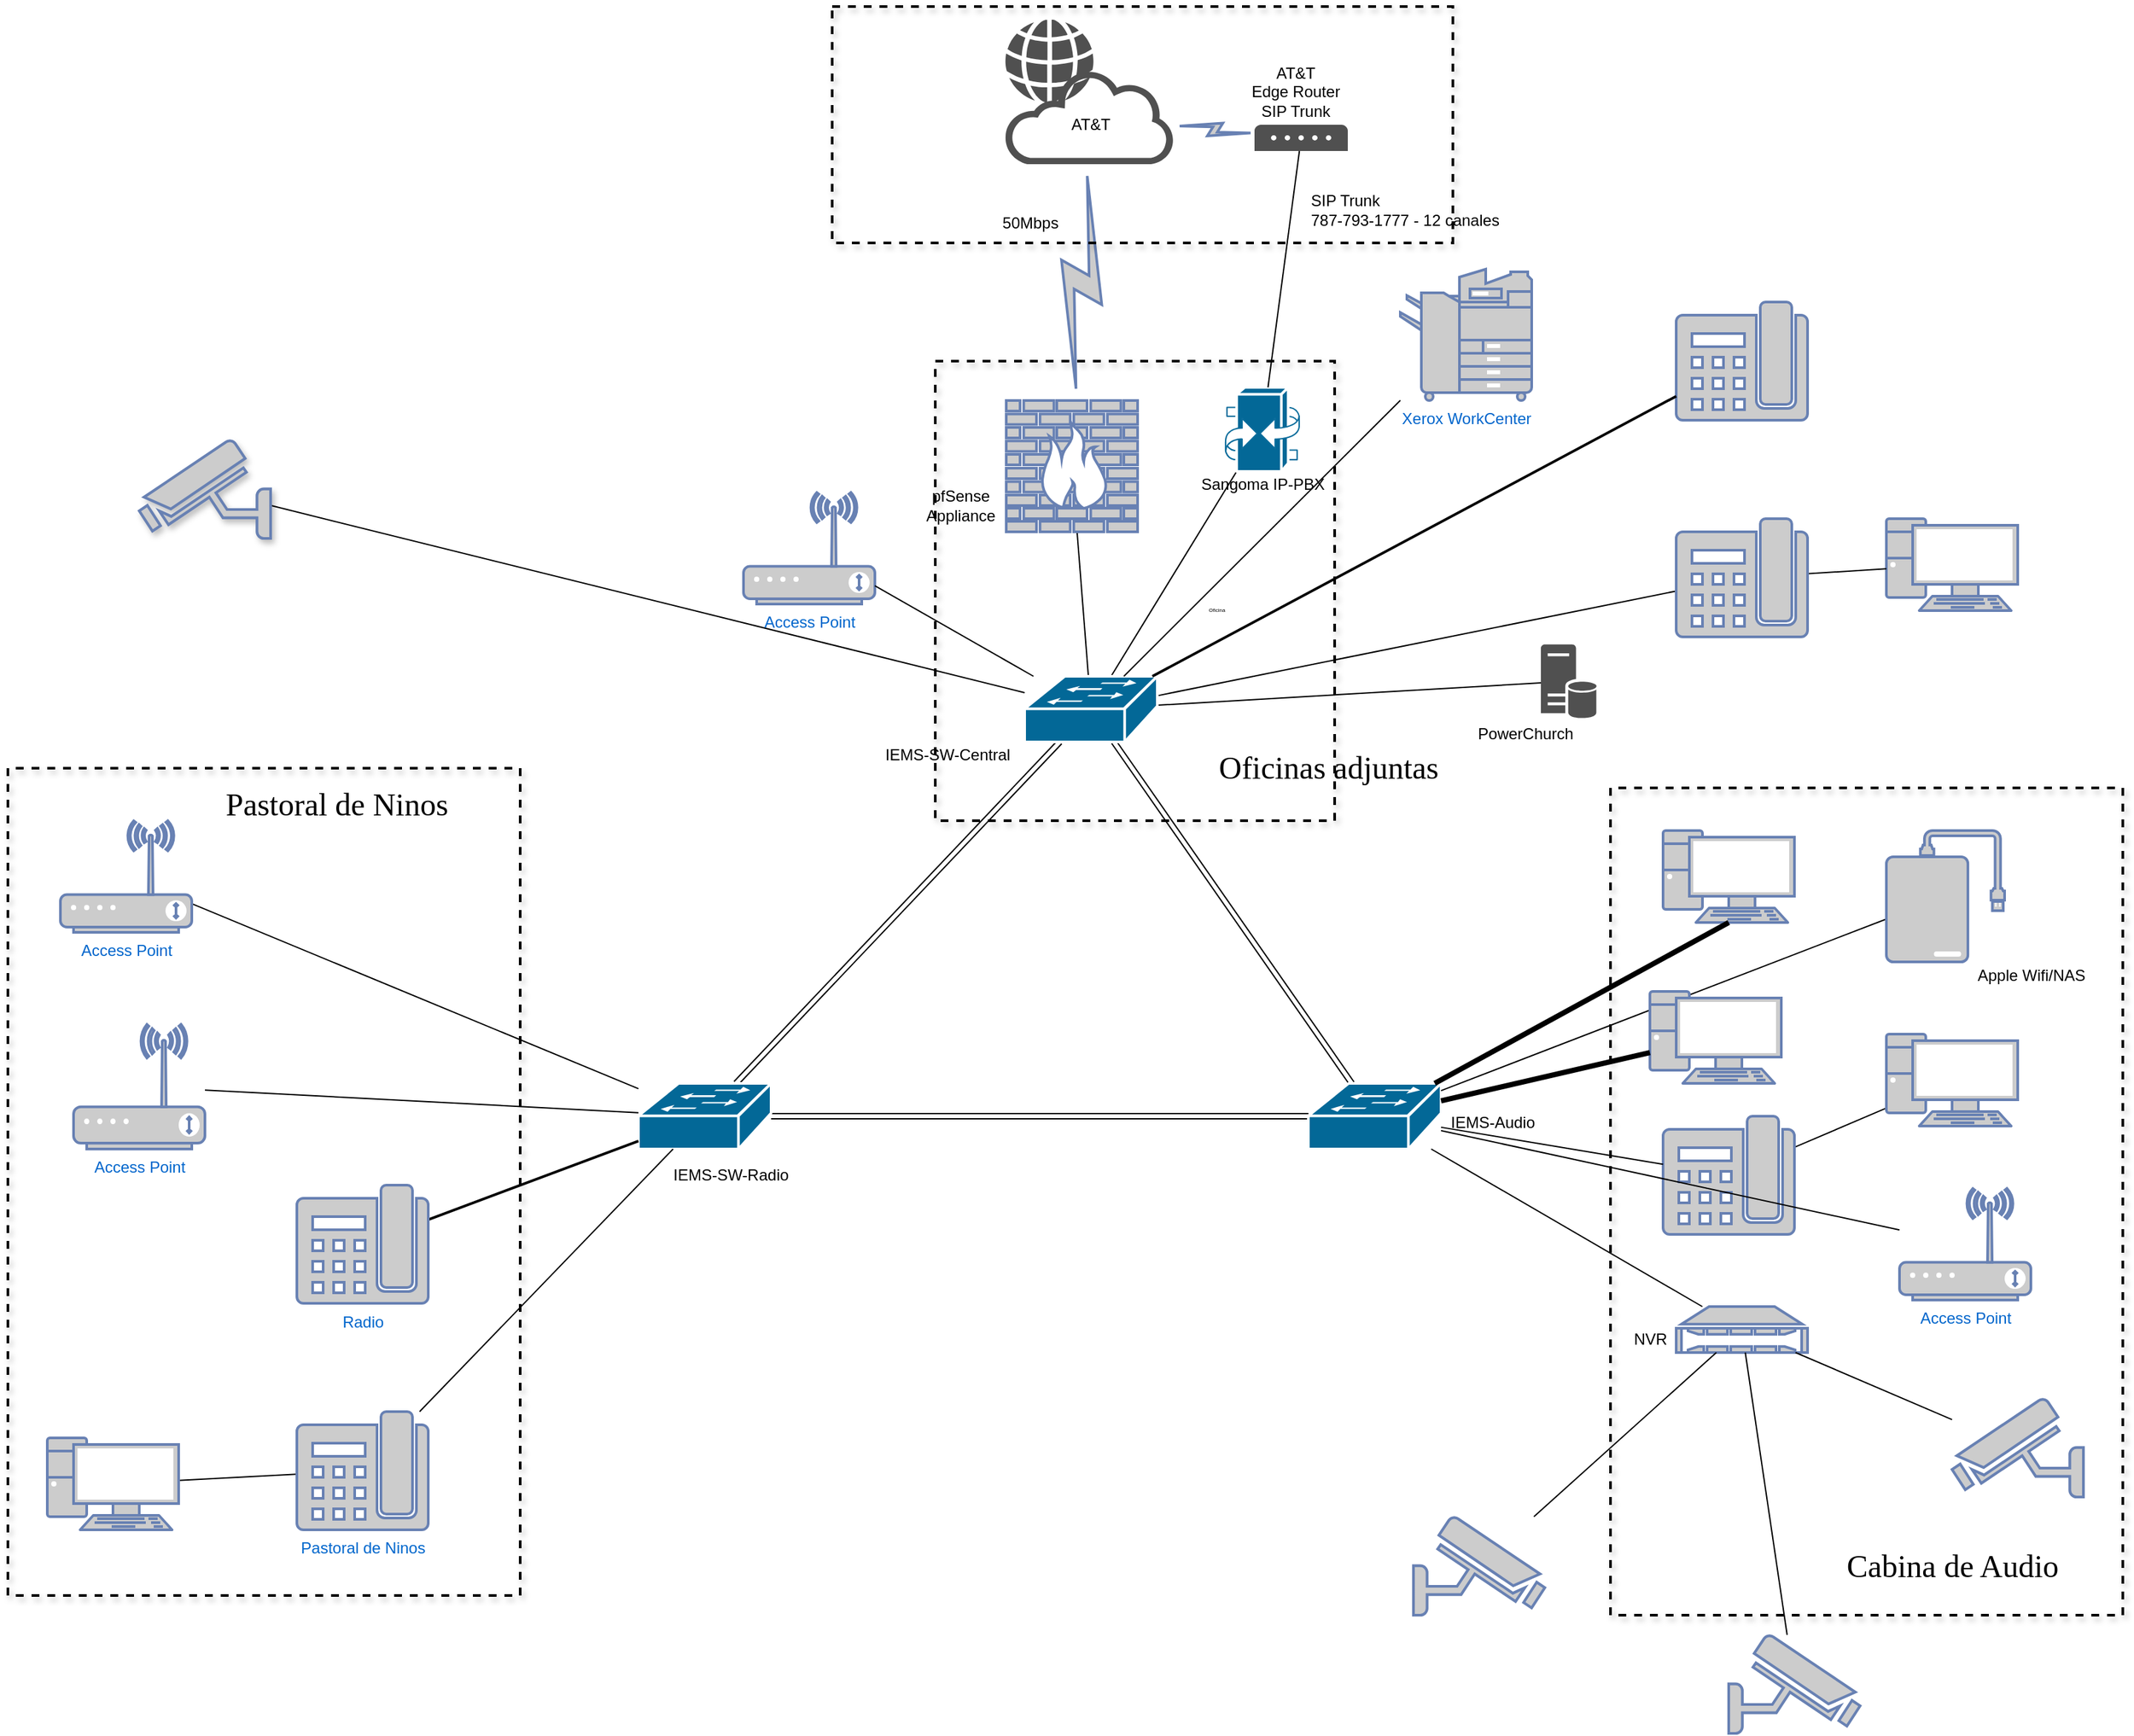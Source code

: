 <mxfile version="14.2.7" type="github">
  <diagram name="Page-1" id="197159a0-c6a4-9194-75a8-e4174976684c">
    <mxGraphModel dx="2844" dy="1526" grid="1" gridSize="10" guides="1" tooltips="1" connect="1" arrows="1" fold="1" page="1" pageScale="1.5" pageWidth="1100" pageHeight="850" background="none" math="0" shadow="0">
      <root>
        <mxCell id="0" style=";html=1;" />
        <mxCell id="1" style=";html=1;" parent="0" />
        <mxCell id="Oz_NwDyL21OnfwVQP1Ws-33" value="" style="rounded=0;whiteSpace=wrap;html=1;shadow=1;dashed=1;strokeWidth=2;fillColor=none;fontSize=4;align=left;direction=south;" vertex="1" parent="1">
          <mxGeometry x="30" y="630" width="390" height="630" as="geometry" />
        </mxCell>
        <mxCell id="Oz_NwDyL21OnfwVQP1Ws-29" value="" style="rounded=0;whiteSpace=wrap;html=1;shadow=1;dashed=1;strokeWidth=2;fillColor=none;fontSize=4;align=left;direction=south;" vertex="1" parent="1">
          <mxGeometry x="1250" y="645" width="390" height="630" as="geometry" />
        </mxCell>
        <mxCell id="wH-n1kbzoVB-5Ipiic9I-29" style="edgeStyle=none;shape=link;orthogonalLoop=1;jettySize=auto;html=1;" parent="1" source="wH-n1kbzoVB-5Ipiic9I-2" target="wH-n1kbzoVB-5Ipiic9I-1" edge="1">
          <mxGeometry relative="1" as="geometry" />
        </mxCell>
        <mxCell id="wH-n1kbzoVB-5Ipiic9I-30" style="edgeStyle=none;shape=link;orthogonalLoop=1;jettySize=auto;html=1;" parent="1" source="wH-n1kbzoVB-5Ipiic9I-2" target="wH-n1kbzoVB-5Ipiic9I-3" edge="1">
          <mxGeometry relative="1" as="geometry" />
        </mxCell>
        <mxCell id="wH-n1kbzoVB-5Ipiic9I-40" style="edgeStyle=none;orthogonalLoop=1;jettySize=auto;html=1;endArrow=none;endFill=0;" parent="1" source="wH-n1kbzoVB-5Ipiic9I-2" target="wH-n1kbzoVB-5Ipiic9I-72" edge="1">
          <mxGeometry relative="1" as="geometry">
            <mxPoint x="890" y="627.098" as="targetPoint" />
          </mxGeometry>
        </mxCell>
        <mxCell id="wH-n1kbzoVB-5Ipiic9I-49" style="edgeStyle=none;orthogonalLoop=1;jettySize=auto;html=1;endArrow=none;endFill=0;" parent="1" source="wH-n1kbzoVB-5Ipiic9I-2" target="wH-n1kbzoVB-5Ipiic9I-12" edge="1">
          <mxGeometry relative="1" as="geometry" />
        </mxCell>
        <mxCell id="wH-n1kbzoVB-5Ipiic9I-31" style="edgeStyle=none;shape=link;orthogonalLoop=1;jettySize=auto;html=1;" parent="1" source="wH-n1kbzoVB-5Ipiic9I-3" target="wH-n1kbzoVB-5Ipiic9I-1" edge="1">
          <mxGeometry relative="1" as="geometry" />
        </mxCell>
        <mxCell id="wH-n1kbzoVB-5Ipiic9I-20" value="" style="group;" parent="1" vertex="1" connectable="0">
          <mxGeometry x="789" y="60" width="130" height="110" as="geometry" />
        </mxCell>
        <mxCell id="wH-n1kbzoVB-5Ipiic9I-4" value="" style="pointerEvents=1;shadow=0;dashed=0;html=1;strokeColor=none;fillColor=#505050;labelPosition=center;verticalLabelPosition=bottom;outlineConnect=0;verticalAlign=top;align=center;shape=mxgraph.office.clouds.cloud;" parent="wH-n1kbzoVB-5Ipiic9I-20" vertex="1">
          <mxGeometry y="38.824" width="130" height="71.176" as="geometry" />
        </mxCell>
        <mxCell id="wH-n1kbzoVB-5Ipiic9I-7" value="" style="pointerEvents=1;shadow=0;dashed=0;html=1;strokeColor=none;fillColor=#505050;labelPosition=center;verticalLabelPosition=bottom;verticalAlign=top;outlineConnect=0;align=center;shape=mxgraph.office.concepts.globe_internet;" parent="wH-n1kbzoVB-5Ipiic9I-20" vertex="1">
          <mxGeometry width="67.766" height="63.412" as="geometry" />
        </mxCell>
        <mxCell id="wH-n1kbzoVB-5Ipiic9I-21" value="AT&amp;amp;T" style="text;html=1;resizable=0;autosize=1;align=center;verticalAlign=middle;points=[];fillColor=none;strokeColor=none;" parent="wH-n1kbzoVB-5Ipiic9I-20" vertex="1">
          <mxGeometry x="39.996" y="70.002" width="50" height="20" as="geometry" />
        </mxCell>
        <mxCell id="wH-n1kbzoVB-5Ipiic9I-22" value="" style="group;" parent="1" vertex="1" connectable="0">
          <mxGeometry x="970" y="90" width="80" height="70" as="geometry" />
        </mxCell>
        <mxCell id="wH-n1kbzoVB-5Ipiic9I-13" value="" style="pointerEvents=1;shadow=0;dashed=0;html=1;strokeColor=none;fillColor=#505050;labelPosition=center;verticalLabelPosition=bottom;verticalAlign=top;outlineConnect=0;align=center;shape=mxgraph.office.communications.voip_gateway;" parent="wH-n1kbzoVB-5Ipiic9I-22" vertex="1">
          <mxGeometry x="9" y="50" width="71" height="20" as="geometry" />
        </mxCell>
        <mxCell id="wH-n1kbzoVB-5Ipiic9I-19" value="AT&amp;amp;T&lt;br&gt;Edge Router&lt;br&gt;SIP Trunk" style="text;html=1;resizable=0;autosize=1;align=center;verticalAlign=middle;points=[];fillColor=none;strokeColor=none;" parent="wH-n1kbzoVB-5Ipiic9I-22" vertex="1">
          <mxGeometry width="80" height="50" as="geometry" />
        </mxCell>
        <mxCell id="wH-n1kbzoVB-5Ipiic9I-24" style="edgeStyle=none;orthogonalLoop=1;jettySize=auto;html=1;endArrow=none;endFill=0;" parent="1" source="wH-n1kbzoVB-5Ipiic9I-78" target="wH-n1kbzoVB-5Ipiic9I-2" edge="1">
          <mxGeometry relative="1" as="geometry">
            <mxPoint x="767.256" y="420" as="sourcePoint" />
          </mxGeometry>
        </mxCell>
        <mxCell id="wH-n1kbzoVB-5Ipiic9I-50" style="edgeStyle=none;orthogonalLoop=1;jettySize=auto;html=1;endArrow=none;endFill=0;" parent="1" source="wH-n1kbzoVB-5Ipiic9I-51" target="wH-n1kbzoVB-5Ipiic9I-2" edge="1">
          <mxGeometry relative="1" as="geometry">
            <mxPoint x="1117" y="464.34" as="sourcePoint" />
          </mxGeometry>
        </mxCell>
        <mxCell id="wH-n1kbzoVB-5Ipiic9I-53" value="" style="group;" parent="1" vertex="1" connectable="0">
          <mxGeometry x="930" y="340" width="110" height="84" as="geometry" />
        </mxCell>
        <mxCell id="wH-n1kbzoVB-5Ipiic9I-51" value="" style="shape=mxgraph.cisco.switches.softswitch_pgw_mgc;html=1;pointerEvents=1;dashed=0;fillColor=#036897;strokeColor=#ffffff;strokeWidth=2;verticalLabelPosition=bottom;verticalAlign=top;align=center;outlineConnect=0;" parent="wH-n1kbzoVB-5Ipiic9I-53" vertex="1">
          <mxGeometry x="27" width="56" height="64" as="geometry" />
        </mxCell>
        <mxCell id="wH-n1kbzoVB-5Ipiic9I-52" value="Sangoma IP-PBX" style="text;html=1;resizable=0;autosize=1;align=center;verticalAlign=middle;points=[];fillColor=none;strokeColor=none;" parent="wH-n1kbzoVB-5Ipiic9I-53" vertex="1">
          <mxGeometry y="64" width="110" height="20" as="geometry" />
        </mxCell>
        <mxCell id="wH-n1kbzoVB-5Ipiic9I-55" value="" style="group;" parent="1" vertex="1" connectable="0">
          <mxGeometry x="1140" y="535.75" width="100" height="78.5" as="geometry" />
        </mxCell>
        <mxCell id="wH-n1kbzoVB-5Ipiic9I-12" value="" style="pointerEvents=1;shadow=0;dashed=0;html=1;strokeColor=none;fillColor=#505050;labelPosition=center;verticalLabelPosition=bottom;verticalAlign=top;outlineConnect=0;align=center;shape=mxgraph.office.servers.database_server;" parent="wH-n1kbzoVB-5Ipiic9I-55" vertex="1">
          <mxGeometry x="57" width="43" height="56" as="geometry" />
        </mxCell>
        <mxCell id="wH-n1kbzoVB-5Ipiic9I-54" value="PowerChurch" style="text;html=1;resizable=0;autosize=1;align=center;verticalAlign=middle;points=[];fillColor=none;strokeColor=none;" parent="wH-n1kbzoVB-5Ipiic9I-55" vertex="1">
          <mxGeometry y="58.5" width="90" height="20" as="geometry" />
        </mxCell>
        <mxCell id="wH-n1kbzoVB-5Ipiic9I-60" value="" style="html=1;outlineConnect=0;fillColor=#CCCCCC;strokeColor=#6881B3;gradientColor=none;gradientDirection=north;strokeWidth=2;shape=mxgraph.networks.comm_link_edge;html=1;endArrow=none;endFill=0;" parent="1" source="wH-n1kbzoVB-5Ipiic9I-78" target="wH-n1kbzoVB-5Ipiic9I-4" edge="1">
          <mxGeometry width="100" height="100" relative="1" as="geometry">
            <mxPoint x="751.226" y="340" as="sourcePoint" />
            <mxPoint x="724" y="190" as="targetPoint" />
          </mxGeometry>
        </mxCell>
        <mxCell id="wH-n1kbzoVB-5Ipiic9I-62" value="" style="html=1;outlineConnect=0;fillColor=#CCCCCC;strokeColor=#6881B3;gradientColor=none;gradientDirection=north;strokeWidth=2;shape=mxgraph.networks.comm_link_edge;html=1;endArrow=none;endFill=0;" parent="1" source="wH-n1kbzoVB-5Ipiic9I-13" target="wH-n1kbzoVB-5Ipiic9I-4" edge="1">
          <mxGeometry width="100" height="100" relative="1" as="geometry">
            <mxPoint x="940" y="270" as="sourcePoint" />
            <mxPoint x="1040" y="170" as="targetPoint" />
          </mxGeometry>
        </mxCell>
        <mxCell id="wH-n1kbzoVB-5Ipiic9I-63" value="50Mbps" style="text;html=1;resizable=0;autosize=1;align=center;verticalAlign=middle;points=[];fillColor=none;strokeColor=none;" parent="1" vertex="1">
          <mxGeometry x="777.5" y="205" width="60" height="20" as="geometry" />
        </mxCell>
        <mxCell id="wH-n1kbzoVB-5Ipiic9I-64" value="" style="group;" parent="1" vertex="1" connectable="0">
          <mxGeometry x="1020" y="870" width="180" height="50" as="geometry" />
        </mxCell>
        <mxCell id="wH-n1kbzoVB-5Ipiic9I-3" value="" style="shape=mxgraph.cisco.switches.workgroup_switch;html=1;pointerEvents=1;dashed=0;fillColor=#036897;strokeColor=#ffffff;strokeWidth=2;verticalLabelPosition=bottom;verticalAlign=top;align=center;outlineConnect=0;" parent="wH-n1kbzoVB-5Ipiic9I-64" vertex="1">
          <mxGeometry width="101" height="50" as="geometry" />
        </mxCell>
        <mxCell id="wH-n1kbzoVB-5Ipiic9I-27" value="IEMS-Audio" style="text;html=1;resizable=0;autosize=1;align=center;verticalAlign=middle;points=[];fillColor=none;strokeColor=none;" parent="wH-n1kbzoVB-5Ipiic9I-64" vertex="1">
          <mxGeometry x="100" y="20" width="80" height="20" as="geometry" />
        </mxCell>
        <mxCell id="wH-n1kbzoVB-5Ipiic9I-65" value="" style="group;" parent="1" vertex="1" connectable="0">
          <mxGeometry x="405" y="870" width="206" height="50" as="geometry" />
        </mxCell>
        <mxCell id="wH-n1kbzoVB-5Ipiic9I-1" value="" style="shape=mxgraph.cisco.switches.workgroup_switch;html=1;pointerEvents=1;dashed=0;fillColor=#036897;strokeColor=#ffffff;strokeWidth=2;verticalLabelPosition=bottom;verticalAlign=top;align=center;outlineConnect=0;" parent="wH-n1kbzoVB-5Ipiic9I-65" vertex="1">
          <mxGeometry x="105" width="101" height="50" as="geometry" />
        </mxCell>
        <mxCell id="wH-n1kbzoVB-5Ipiic9I-66" value="" style="group;" parent="1" vertex="1" connectable="0">
          <mxGeometry x="710" y="540" width="195" height="70" as="geometry" />
        </mxCell>
        <mxCell id="wH-n1kbzoVB-5Ipiic9I-2" value="" style="shape=mxgraph.cisco.switches.workgroup_switch;html=1;pointerEvents=1;dashed=0;fillColor=#036897;strokeColor=#ffffff;strokeWidth=2;verticalLabelPosition=bottom;verticalAlign=top;align=center;outlineConnect=0;" parent="wH-n1kbzoVB-5Ipiic9I-66" vertex="1">
          <mxGeometry x="94" y="20" width="101" height="50" as="geometry" />
        </mxCell>
        <mxCell id="wH-n1kbzoVB-5Ipiic9I-89" style="edgeStyle=none;orthogonalLoop=1;jettySize=auto;html=1;endArrow=none;endFill=0;" parent="1" source="wH-n1kbzoVB-5Ipiic9I-67" target="wH-n1kbzoVB-5Ipiic9I-2" edge="1">
          <mxGeometry relative="1" as="geometry" />
        </mxCell>
        <mxCell id="wH-n1kbzoVB-5Ipiic9I-67" value="" style="fontColor=#0066CC;verticalAlign=top;verticalLabelPosition=bottom;labelPosition=center;align=center;html=1;outlineConnect=0;fillColor=#CCCCCC;strokeColor=#6881B3;gradientColor=none;gradientDirection=north;strokeWidth=2;shape=mxgraph.networks.security_camera;shadow=1;direction=east;flipH=1;" parent="1" vertex="1">
          <mxGeometry x="130" y="380" width="100" height="75" as="geometry" />
        </mxCell>
        <mxCell id="wH-n1kbzoVB-5Ipiic9I-69" style="edgeStyle=none;orthogonalLoop=1;jettySize=auto;html=1;endArrow=none;endFill=0;" parent="1" source="wH-n1kbzoVB-5Ipiic9I-68" target="wH-n1kbzoVB-5Ipiic9I-2" edge="1">
          <mxGeometry relative="1" as="geometry" />
        </mxCell>
        <mxCell id="wH-n1kbzoVB-5Ipiic9I-68" value="Xerox WorkCenter" style="fontColor=#0066CC;verticalAlign=top;verticalLabelPosition=bottom;labelPosition=center;align=center;html=1;outlineConnect=0;fillColor=#CCCCCC;strokeColor=#6881B3;gradientColor=none;gradientDirection=north;strokeWidth=2;shape=mxgraph.networks.copier;" parent="1" vertex="1">
          <mxGeometry x="1090" y="250" width="100" height="100" as="geometry" />
        </mxCell>
        <mxCell id="wH-n1kbzoVB-5Ipiic9I-71" value="" style="fontColor=#0066CC;verticalAlign=top;verticalLabelPosition=bottom;labelPosition=center;align=center;html=1;outlineConnect=0;fillColor=#CCCCCC;strokeColor=#6881B3;gradientColor=none;gradientDirection=north;strokeWidth=2;shape=mxgraph.networks.pc;" parent="1" vertex="1">
          <mxGeometry x="1460" y="440" width="100" height="70" as="geometry" />
        </mxCell>
        <mxCell id="wH-n1kbzoVB-5Ipiic9I-73" style="edgeStyle=none;orthogonalLoop=1;jettySize=auto;html=1;endArrow=none;endFill=0;" parent="1" source="wH-n1kbzoVB-5Ipiic9I-72" target="wH-n1kbzoVB-5Ipiic9I-71" edge="1">
          <mxGeometry relative="1" as="geometry" />
        </mxCell>
        <mxCell id="wH-n1kbzoVB-5Ipiic9I-72" value="" style="fontColor=#0066CC;verticalAlign=top;verticalLabelPosition=bottom;labelPosition=center;align=center;html=1;outlineConnect=0;fillColor=#CCCCCC;strokeColor=#6881B3;gradientColor=none;gradientDirection=north;strokeWidth=2;shape=mxgraph.networks.phone_2;" parent="1" vertex="1">
          <mxGeometry x="1300" y="440.004" width="100" height="90" as="geometry" />
        </mxCell>
        <mxCell id="wH-n1kbzoVB-5Ipiic9I-77" style="edgeStyle=none;orthogonalLoop=1;jettySize=auto;html=1;endArrow=none;endFill=0;" parent="1" source="wH-n1kbzoVB-5Ipiic9I-74" target="wH-n1kbzoVB-5Ipiic9I-75" edge="1">
          <mxGeometry relative="1" as="geometry" />
        </mxCell>
        <mxCell id="wH-n1kbzoVB-5Ipiic9I-74" value="" style="fontColor=#0066CC;verticalAlign=top;verticalLabelPosition=bottom;labelPosition=center;align=center;html=1;outlineConnect=0;fillColor=#CCCCCC;strokeColor=#6881B3;gradientColor=none;gradientDirection=north;strokeWidth=2;shape=mxgraph.networks.phone_2;" parent="1" vertex="1">
          <mxGeometry x="1290" y="895.004" width="100" height="90" as="geometry" />
        </mxCell>
        <mxCell id="wH-n1kbzoVB-5Ipiic9I-75" value="" style="fontColor=#0066CC;verticalAlign=top;verticalLabelPosition=bottom;labelPosition=center;align=center;html=1;outlineConnect=0;fillColor=#CCCCCC;strokeColor=#6881B3;gradientColor=none;gradientDirection=north;strokeWidth=2;shape=mxgraph.networks.pc;" parent="1" vertex="1">
          <mxGeometry x="1460" y="832.5" width="100" height="70" as="geometry" />
        </mxCell>
        <mxCell id="wH-n1kbzoVB-5Ipiic9I-76" style="edgeStyle=none;orthogonalLoop=1;jettySize=auto;html=1;endArrow=none;endFill=0;" parent="1" source="wH-n1kbzoVB-5Ipiic9I-3" target="wH-n1kbzoVB-5Ipiic9I-74" edge="1">
          <mxGeometry relative="1" as="geometry" />
        </mxCell>
        <mxCell id="wH-n1kbzoVB-5Ipiic9I-80" style="edgeStyle=none;orthogonalLoop=1;jettySize=auto;html=1;endArrow=none;endFill=0;" parent="1" source="wH-n1kbzoVB-5Ipiic9I-79" target="wH-n1kbzoVB-5Ipiic9I-3" edge="1">
          <mxGeometry relative="1" as="geometry" />
        </mxCell>
        <mxCell id="wH-n1kbzoVB-5Ipiic9I-84" style="edgeStyle=none;orthogonalLoop=1;jettySize=auto;html=1;endArrow=none;endFill=0;" parent="1" source="wH-n1kbzoVB-5Ipiic9I-81" target="wH-n1kbzoVB-5Ipiic9I-82" edge="1">
          <mxGeometry relative="1" as="geometry" />
        </mxCell>
        <mxCell id="wH-n1kbzoVB-5Ipiic9I-81" value="Pastoral de Ninos" style="fontColor=#0066CC;verticalAlign=top;verticalLabelPosition=bottom;labelPosition=center;align=center;html=1;outlineConnect=0;fillColor=#CCCCCC;strokeColor=#6881B3;gradientColor=none;gradientDirection=north;strokeWidth=2;shape=mxgraph.networks.phone_2;" parent="1" vertex="1">
          <mxGeometry x="250" y="1120.004" width="100" height="90" as="geometry" />
        </mxCell>
        <mxCell id="wH-n1kbzoVB-5Ipiic9I-82" value="" style="fontColor=#0066CC;verticalAlign=top;verticalLabelPosition=bottom;labelPosition=center;align=center;html=1;outlineConnect=0;fillColor=#CCCCCC;strokeColor=#6881B3;gradientColor=none;gradientDirection=north;strokeWidth=2;shape=mxgraph.networks.pc;" parent="1" vertex="1">
          <mxGeometry x="60" y="1140" width="100" height="70" as="geometry" />
        </mxCell>
        <mxCell id="wH-n1kbzoVB-5Ipiic9I-83" style="edgeStyle=none;orthogonalLoop=1;jettySize=auto;html=1;endArrow=none;endFill=0;" parent="1" source="wH-n1kbzoVB-5Ipiic9I-1" target="wH-n1kbzoVB-5Ipiic9I-81" edge="1">
          <mxGeometry relative="1" as="geometry" />
        </mxCell>
        <mxCell id="wH-n1kbzoVB-5Ipiic9I-87" style="edgeStyle=none;orthogonalLoop=1;jettySize=auto;html=1;endArrow=none;endFill=0;" parent="1" source="wH-n1kbzoVB-5Ipiic9I-85" target="wH-n1kbzoVB-5Ipiic9I-3" edge="1">
          <mxGeometry relative="1" as="geometry">
            <mxPoint x="881" y="1090" as="targetPoint" />
          </mxGeometry>
        </mxCell>
        <mxCell id="wH-n1kbzoVB-5Ipiic9I-88" value="" style="group;" parent="1" vertex="1" connectable="0">
          <mxGeometry x="1260" y="1040" width="140" height="35" as="geometry" />
        </mxCell>
        <mxCell id="wH-n1kbzoVB-5Ipiic9I-85" value="" style="fontColor=#0066CC;verticalAlign=top;verticalLabelPosition=bottom;labelPosition=center;align=center;html=1;outlineConnect=0;fillColor=#CCCCCC;strokeColor=#6881B3;gradientColor=none;gradientDirection=north;strokeWidth=2;shape=mxgraph.networks.nas_filer;" parent="wH-n1kbzoVB-5Ipiic9I-88" vertex="1">
          <mxGeometry x="40" width="100" height="35" as="geometry" />
        </mxCell>
        <mxCell id="wH-n1kbzoVB-5Ipiic9I-86" value="NVR" style="text;html=1;resizable=0;autosize=1;align=center;verticalAlign=middle;points=[];fillColor=none;strokeColor=none;" parent="wH-n1kbzoVB-5Ipiic9I-88" vertex="1">
          <mxGeometry y="15" width="40" height="20" as="geometry" />
        </mxCell>
        <mxCell id="wH-n1kbzoVB-5Ipiic9I-107" style="edgeStyle=none;orthogonalLoop=1;jettySize=auto;html=1;endArrow=none;endFill=0;" parent="1" source="wH-n1kbzoVB-5Ipiic9I-90" target="wH-n1kbzoVB-5Ipiic9I-85" edge="1">
          <mxGeometry relative="1" as="geometry" />
        </mxCell>
        <mxCell id="wH-n1kbzoVB-5Ipiic9I-90" value="" style="fontColor=#0066CC;verticalAlign=top;verticalLabelPosition=bottom;labelPosition=center;align=center;html=1;outlineConnect=0;fillColor=#CCCCCC;strokeColor=#6881B3;gradientColor=none;gradientDirection=north;strokeWidth=2;shape=mxgraph.networks.security_camera;direction=east;flipH=1;" parent="1" vertex="1">
          <mxGeometry x="1510" y="1110" width="100" height="75" as="geometry" />
        </mxCell>
        <mxCell id="wH-n1kbzoVB-5Ipiic9I-92" style="edgeStyle=none;orthogonalLoop=1;jettySize=auto;html=1;endArrow=none;endFill=0;" parent="1" source="wH-n1kbzoVB-5Ipiic9I-91" target="wH-n1kbzoVB-5Ipiic9I-85" edge="1">
          <mxGeometry relative="1" as="geometry" />
        </mxCell>
        <mxCell id="wH-n1kbzoVB-5Ipiic9I-91" value="" style="fontColor=#0066CC;verticalAlign=top;verticalLabelPosition=bottom;labelPosition=center;align=center;html=1;outlineConnect=0;fillColor=#CCCCCC;strokeColor=#6881B3;gradientColor=none;gradientDirection=north;strokeWidth=2;shape=mxgraph.networks.security_camera;" parent="1" vertex="1">
          <mxGeometry x="1100" y="1200" width="100" height="75" as="geometry" />
        </mxCell>
        <mxCell id="wH-n1kbzoVB-5Ipiic9I-94" style="edgeStyle=none;orthogonalLoop=1;jettySize=auto;html=1;endArrow=none;endFill=0;" parent="1" source="wH-n1kbzoVB-5Ipiic9I-93" target="wH-n1kbzoVB-5Ipiic9I-85" edge="1">
          <mxGeometry relative="1" as="geometry" />
        </mxCell>
        <mxCell id="wH-n1kbzoVB-5Ipiic9I-93" value="" style="fontColor=#0066CC;verticalAlign=top;verticalLabelPosition=bottom;labelPosition=center;align=center;html=1;outlineConnect=0;fillColor=#CCCCCC;strokeColor=#6881B3;gradientColor=none;gradientDirection=north;strokeWidth=2;shape=mxgraph.networks.security_camera;" parent="1" vertex="1">
          <mxGeometry x="1340" y="1290" width="100" height="75" as="geometry" />
        </mxCell>
        <mxCell id="wH-n1kbzoVB-5Ipiic9I-97" value="" style="group;" parent="1" vertex="1" connectable="0">
          <mxGeometry x="1460" y="677.5" width="160" height="120" as="geometry" />
        </mxCell>
        <mxCell id="wH-n1kbzoVB-5Ipiic9I-79" value="" style="fontColor=#0066CC;verticalAlign=top;verticalLabelPosition=bottom;labelPosition=center;align=center;html=1;outlineConnect=0;fillColor=#CCCCCC;strokeColor=#6881B3;gradientColor=none;gradientDirection=north;strokeWidth=2;shape=mxgraph.networks.external_storage;" parent="wH-n1kbzoVB-5Ipiic9I-97" vertex="1">
          <mxGeometry width="90" height="100" as="geometry" />
        </mxCell>
        <mxCell id="wH-n1kbzoVB-5Ipiic9I-96" value="Apple Wifi/NAS" style="text;html=1;resizable=0;autosize=1;align=center;verticalAlign=middle;points=[];fillColor=none;strokeColor=none;" parent="wH-n1kbzoVB-5Ipiic9I-97" vertex="1">
          <mxGeometry x="60" y="100" width="100" height="20" as="geometry" />
        </mxCell>
        <mxCell id="wH-n1kbzoVB-5Ipiic9I-99" value="Access Point" style="fontColor=#0066CC;verticalAlign=top;verticalLabelPosition=bottom;labelPosition=center;align=center;html=1;outlineConnect=0;fillColor=#CCCCCC;strokeColor=#6881B3;gradientColor=none;gradientDirection=north;strokeWidth=2;shape=mxgraph.networks.wireless_modem;" parent="1" vertex="1">
          <mxGeometry x="80" y="825" width="100" height="95" as="geometry" />
        </mxCell>
        <mxCell id="wH-n1kbzoVB-5Ipiic9I-104" style="edgeStyle=none;orthogonalLoop=1;jettySize=auto;html=1;endArrow=none;endFill=0;" parent="1" source="wH-n1kbzoVB-5Ipiic9I-103" target="wH-n1kbzoVB-5Ipiic9I-1" edge="1">
          <mxGeometry relative="1" as="geometry" />
        </mxCell>
        <mxCell id="wH-n1kbzoVB-5Ipiic9I-103" value="Access Point" style="fontColor=#0066CC;verticalAlign=top;verticalLabelPosition=bottom;labelPosition=center;align=center;html=1;outlineConnect=0;fillColor=#CCCCCC;strokeColor=#6881B3;gradientColor=none;gradientDirection=north;strokeWidth=2;shape=mxgraph.networks.wireless_modem;" parent="1" vertex="1">
          <mxGeometry x="70" y="670" width="100" height="85" as="geometry" />
        </mxCell>
        <mxCell id="wH-n1kbzoVB-5Ipiic9I-28" value="IEMS-SW-Radio" style="text;html=1;resizable=0;autosize=1;align=center;verticalAlign=middle;points=[];fillColor=none;strokeColor=none;" parent="1" vertex="1">
          <mxGeometry x="530" y="930" width="100" height="20" as="geometry" />
        </mxCell>
        <mxCell id="wH-n1kbzoVB-5Ipiic9I-106" style="edgeStyle=none;orthogonalLoop=1;jettySize=auto;html=1;endArrow=none;endFill=0;" parent="1" source="wH-n1kbzoVB-5Ipiic9I-1" target="wH-n1kbzoVB-5Ipiic9I-99" edge="1">
          <mxGeometry relative="1" as="geometry" />
        </mxCell>
        <mxCell id="wH-n1kbzoVB-5Ipiic9I-108" style="edgeStyle=none;orthogonalLoop=1;jettySize=auto;html=1;endArrow=none;endFill=0;" parent="1" source="wH-n1kbzoVB-5Ipiic9I-13" target="wH-n1kbzoVB-5Ipiic9I-51" edge="1">
          <mxGeometry relative="1" as="geometry" />
        </mxCell>
        <mxCell id="wH-n1kbzoVB-5Ipiic9I-109" value="SIP Trunk&lt;br&gt;787-793-1777 - 12 canales" style="text;html=1;resizable=0;autosize=1;align=left;verticalAlign=middle;points=[];fillColor=none;strokeColor=none;rotation=0;" parent="1" vertex="1">
          <mxGeometry x="1020" y="185" width="210" height="40" as="geometry" />
        </mxCell>
        <mxCell id="wH-n1kbzoVB-5Ipiic9I-26" value="IEMS-SW-Central" style="text;html=1;resizable=0;autosize=1;align=center;verticalAlign=middle;points=[];fillColor=none;strokeColor=none;" parent="1" vertex="1">
          <mxGeometry x="690" y="610" width="110" height="20" as="geometry" />
        </mxCell>
        <mxCell id="Oz_NwDyL21OnfwVQP1Ws-1" value="Access Point" style="fontColor=#0066CC;verticalAlign=top;verticalLabelPosition=bottom;labelPosition=center;align=center;html=1;outlineConnect=0;fillColor=#CCCCCC;strokeColor=#6881B3;gradientColor=none;gradientDirection=north;strokeWidth=2;shape=mxgraph.networks.wireless_modem;" vertex="1" parent="1">
          <mxGeometry x="1470" y="950" width="100" height="85" as="geometry" />
        </mxCell>
        <mxCell id="Oz_NwDyL21OnfwVQP1Ws-2" style="orthogonalLoop=1;jettySize=auto;html=1;endArrow=none;endFill=0;" edge="1" parent="1" source="wH-n1kbzoVB-5Ipiic9I-3" target="Oz_NwDyL21OnfwVQP1Ws-1">
          <mxGeometry relative="1" as="geometry">
            <mxPoint x="1040" y="810" as="targetPoint" />
          </mxGeometry>
        </mxCell>
        <mxCell id="Oz_NwDyL21OnfwVQP1Ws-3" value="Access Point" style="fontColor=#0066CC;verticalAlign=top;verticalLabelPosition=bottom;labelPosition=center;align=center;html=1;outlineConnect=0;fillColor=#CCCCCC;strokeColor=#6881B3;gradientColor=none;gradientDirection=north;strokeWidth=2;shape=mxgraph.networks.wireless_modem;" vertex="1" parent="1">
          <mxGeometry x="590" y="420" width="100" height="85" as="geometry" />
        </mxCell>
        <mxCell id="Oz_NwDyL21OnfwVQP1Ws-4" style="edgeStyle=none;orthogonalLoop=1;jettySize=auto;html=1;endArrow=none;endFill=0;" edge="1" parent="1" source="wH-n1kbzoVB-5Ipiic9I-2" target="Oz_NwDyL21OnfwVQP1Ws-3">
          <mxGeometry relative="1" as="geometry" />
        </mxCell>
        <mxCell id="Oz_NwDyL21OnfwVQP1Ws-5" value="" style="fontColor=#0066CC;verticalAlign=top;verticalLabelPosition=bottom;labelPosition=center;align=center;html=1;outlineConnect=0;fillColor=#CCCCCC;strokeColor=#6881B3;gradientColor=none;gradientDirection=north;strokeWidth=2;shape=mxgraph.networks.pc;" vertex="1" parent="1">
          <mxGeometry x="1280" y="800" width="100" height="70" as="geometry" />
        </mxCell>
        <mxCell id="Oz_NwDyL21OnfwVQP1Ws-6" value="" style="fontColor=#0066CC;verticalAlign=top;verticalLabelPosition=bottom;labelPosition=center;align=center;html=1;outlineConnect=0;fillColor=#CCCCCC;strokeColor=#6881B3;gradientColor=none;gradientDirection=north;strokeWidth=2;shape=mxgraph.networks.pc;" vertex="1" parent="1">
          <mxGeometry x="1290" y="677.5" width="100" height="70" as="geometry" />
        </mxCell>
        <mxCell id="Oz_NwDyL21OnfwVQP1Ws-13" style="edgeStyle=none;orthogonalLoop=1;jettySize=auto;html=1;entryX=0.5;entryY=1;entryDx=0;entryDy=0;entryPerimeter=0;endArrow=none;endFill=0;strokeWidth=4;" edge="1" parent="1" source="wH-n1kbzoVB-5Ipiic9I-3" target="Oz_NwDyL21OnfwVQP1Ws-6">
          <mxGeometry relative="1" as="geometry" />
        </mxCell>
        <mxCell id="Oz_NwDyL21OnfwVQP1Ws-14" style="edgeStyle=none;orthogonalLoop=1;jettySize=auto;html=1;endArrow=none;endFill=0;strokeWidth=4;" edge="1" parent="1" source="wH-n1kbzoVB-5Ipiic9I-3" target="Oz_NwDyL21OnfwVQP1Ws-5">
          <mxGeometry relative="1" as="geometry" />
        </mxCell>
        <mxCell id="Oz_NwDyL21OnfwVQP1Ws-17" value="" style="group;" vertex="1" connectable="0" parent="1">
          <mxGeometry x="720" y="350" width="320" height="320" as="geometry" />
        </mxCell>
        <mxCell id="wH-n1kbzoVB-5Ipiic9I-78" value="" style="fontColor=#0066CC;verticalAlign=top;verticalLabelPosition=bottom;labelPosition=center;align=center;html=1;outlineConnect=0;fillColor=#CCCCCC;strokeColor=#6881B3;gradientColor=none;gradientDirection=north;strokeWidth=2;shape=mxgraph.networks.firewall;" parent="Oz_NwDyL21OnfwVQP1Ws-17" vertex="1">
          <mxGeometry x="70" width="100" height="100" as="geometry" />
        </mxCell>
        <mxCell id="wH-n1kbzoVB-5Ipiic9I-110" value="pfSense&lt;br&gt;Appliance" style="text;html=1;resizable=0;autosize=1;align=center;verticalAlign=middle;points=[];fillColor=none;strokeColor=none;" parent="Oz_NwDyL21OnfwVQP1Ws-17" vertex="1">
          <mxGeometry y="65" width="70" height="30" as="geometry" />
        </mxCell>
        <mxCell id="Oz_NwDyL21OnfwVQP1Ws-40" value="" style="rounded=0;whiteSpace=wrap;html=1;shadow=1;dashed=1;strokeWidth=2;fillColor=none;fontSize=4;align=left;" vertex="1" parent="Oz_NwDyL21OnfwVQP1Ws-17">
          <mxGeometry x="16" y="-30" width="304" height="350" as="geometry" />
        </mxCell>
        <mxCell id="Oz_NwDyL21OnfwVQP1Ws-18" value="" style="fontColor=#0066CC;verticalAlign=top;verticalLabelPosition=bottom;labelPosition=center;align=center;html=1;outlineConnect=0;fillColor=#CCCCCC;strokeColor=#6881B3;gradientColor=none;gradientDirection=north;strokeWidth=2;shape=mxgraph.networks.phone_2;" vertex="1" parent="1">
          <mxGeometry x="1300" y="275.004" width="100" height="90" as="geometry" />
        </mxCell>
        <mxCell id="Oz_NwDyL21OnfwVQP1Ws-19" style="edgeStyle=none;orthogonalLoop=1;jettySize=auto;html=1;endArrow=none;endFill=0;strokeWidth=2;fontSize=4;" edge="1" parent="1" source="wH-n1kbzoVB-5Ipiic9I-2" target="Oz_NwDyL21OnfwVQP1Ws-18">
          <mxGeometry relative="1" as="geometry" />
        </mxCell>
        <mxCell id="Oz_NwDyL21OnfwVQP1Ws-36" style="edgeStyle=none;rounded=0;orthogonalLoop=1;jettySize=auto;html=1;endArrow=none;endFill=0;strokeWidth=2;fontSize=4;" edge="1" parent="1" source="Oz_NwDyL21OnfwVQP1Ws-35" target="wH-n1kbzoVB-5Ipiic9I-1">
          <mxGeometry relative="1" as="geometry" />
        </mxCell>
        <mxCell id="Oz_NwDyL21OnfwVQP1Ws-35" value="Radio" style="fontColor=#0066CC;verticalAlign=top;verticalLabelPosition=bottom;labelPosition=center;align=center;html=1;outlineConnect=0;fillColor=#CCCCCC;strokeColor=#6881B3;gradientColor=none;gradientDirection=north;strokeWidth=2;shape=mxgraph.networks.phone_2;" vertex="1" parent="1">
          <mxGeometry x="250" y="947.504" width="100" height="90" as="geometry" />
        </mxCell>
        <mxCell id="Oz_NwDyL21OnfwVQP1Ws-38" value="" style="rounded=0;whiteSpace=wrap;html=1;shadow=1;dashed=1;strokeWidth=2;fillColor=none;fontSize=4;align=left;" vertex="1" parent="1">
          <mxGeometry x="657.5" y="50" width="472.5" height="180" as="geometry" />
        </mxCell>
        <mxCell id="Oz_NwDyL21OnfwVQP1Ws-41" value="Oficina" style="text;html=1;resizable=0;autosize=1;align=center;verticalAlign=middle;points=[];fillColor=none;strokeColor=none;rounded=0;shadow=1;dashed=1;fontSize=4;" vertex="1" parent="1">
          <mxGeometry x="935" y="505" width="30" height="10" as="geometry" />
        </mxCell>
        <mxCell id="Oz_NwDyL21OnfwVQP1Ws-42" value="Cabina de Audio" style="text;html=1;resizable=0;autosize=1;align=center;verticalAlign=middle;points=[];fillColor=none;strokeColor=none;rounded=0;shadow=1;dashed=1;fontSize=24;fontFamily=Tahoma;" vertex="1" parent="1">
          <mxGeometry x="1390" y="1217.5" width="240" height="40" as="geometry" />
        </mxCell>
        <mxCell id="Oz_NwDyL21OnfwVQP1Ws-43" value="Pastoral de Ninos" style="text;html=1;resizable=0;autosize=1;align=center;verticalAlign=middle;points=[];fillColor=none;strokeColor=none;rounded=0;shadow=1;dashed=1;fontSize=24;fontFamily=Tahoma;" vertex="1" parent="1">
          <mxGeometry x="150" y="638" width="260" height="40" as="geometry" />
        </mxCell>
        <mxCell id="Oz_NwDyL21OnfwVQP1Ws-44" value="Oficinas adjuntas" style="text;html=1;resizable=0;autosize=1;align=center;verticalAlign=middle;points=[];fillColor=none;strokeColor=none;rounded=0;shadow=1;dashed=1;fontSize=24;fontFamily=Tahoma;" vertex="1" parent="1">
          <mxGeometry x="905" y="610" width="260" height="40" as="geometry" />
        </mxCell>
      </root>
    </mxGraphModel>
  </diagram>
</mxfile>
